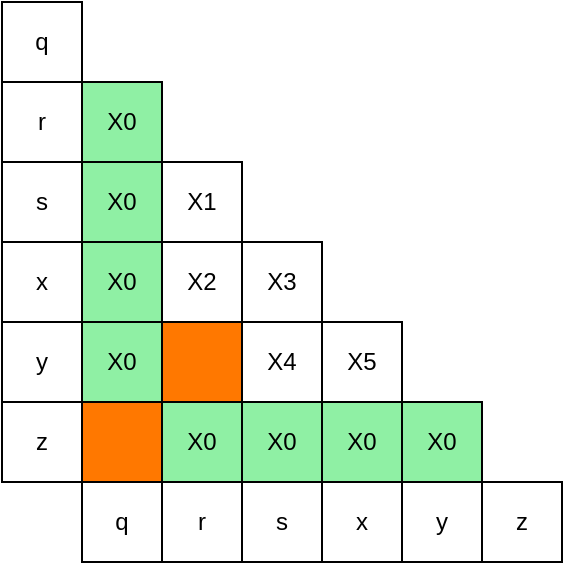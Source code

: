 <mxfile version="22.1.3" type="device">
  <diagram name="Seite-1" id="DV2gFybMHqL50xg0uv3c">
    <mxGraphModel dx="1405" dy="898" grid="1" gridSize="10" guides="1" tooltips="1" connect="1" arrows="1" fold="1" page="1" pageScale="1" pageWidth="827" pageHeight="1169" math="0" shadow="0">
      <root>
        <mxCell id="0" />
        <mxCell id="1" parent="0" />
        <mxCell id="gaEJztT3Mrqc9i1CY80R-1" value="q" style="whiteSpace=wrap;html=1;aspect=fixed;" vertex="1" parent="1">
          <mxGeometry x="320" y="200" width="40" height="40" as="geometry" />
        </mxCell>
        <mxCell id="gaEJztT3Mrqc9i1CY80R-2" value="r" style="whiteSpace=wrap;html=1;aspect=fixed;" vertex="1" parent="1">
          <mxGeometry x="320" y="240" width="40" height="40" as="geometry" />
        </mxCell>
        <mxCell id="gaEJztT3Mrqc9i1CY80R-3" value="s" style="whiteSpace=wrap;html=1;aspect=fixed;" vertex="1" parent="1">
          <mxGeometry x="320" y="280" width="40" height="40" as="geometry" />
        </mxCell>
        <mxCell id="gaEJztT3Mrqc9i1CY80R-4" value="x" style="whiteSpace=wrap;html=1;aspect=fixed;" vertex="1" parent="1">
          <mxGeometry x="320" y="320" width="40" height="40" as="geometry" />
        </mxCell>
        <mxCell id="gaEJztT3Mrqc9i1CY80R-5" value="y" style="whiteSpace=wrap;html=1;aspect=fixed;" vertex="1" parent="1">
          <mxGeometry x="320" y="360" width="40" height="40" as="geometry" />
        </mxCell>
        <mxCell id="gaEJztT3Mrqc9i1CY80R-6" value="z" style="whiteSpace=wrap;html=1;aspect=fixed;" vertex="1" parent="1">
          <mxGeometry x="320" y="400" width="40" height="40" as="geometry" />
        </mxCell>
        <mxCell id="gaEJztT3Mrqc9i1CY80R-7" value="q" style="whiteSpace=wrap;html=1;aspect=fixed;" vertex="1" parent="1">
          <mxGeometry x="360" y="440" width="40" height="40" as="geometry" />
        </mxCell>
        <mxCell id="gaEJztT3Mrqc9i1CY80R-8" value="r" style="whiteSpace=wrap;html=1;aspect=fixed;" vertex="1" parent="1">
          <mxGeometry x="400" y="440" width="40" height="40" as="geometry" />
        </mxCell>
        <mxCell id="gaEJztT3Mrqc9i1CY80R-9" value="s" style="whiteSpace=wrap;html=1;aspect=fixed;" vertex="1" parent="1">
          <mxGeometry x="440" y="440" width="40" height="40" as="geometry" />
        </mxCell>
        <mxCell id="gaEJztT3Mrqc9i1CY80R-10" value="x" style="whiteSpace=wrap;html=1;aspect=fixed;" vertex="1" parent="1">
          <mxGeometry x="480" y="440" width="40" height="40" as="geometry" />
        </mxCell>
        <mxCell id="gaEJztT3Mrqc9i1CY80R-11" value="y" style="whiteSpace=wrap;html=1;aspect=fixed;" vertex="1" parent="1">
          <mxGeometry x="520" y="440" width="40" height="40" as="geometry" />
        </mxCell>
        <mxCell id="gaEJztT3Mrqc9i1CY80R-12" value="z" style="whiteSpace=wrap;html=1;aspect=fixed;" vertex="1" parent="1">
          <mxGeometry x="560" y="440" width="40" height="40" as="geometry" />
        </mxCell>
        <mxCell id="gaEJztT3Mrqc9i1CY80R-14" value="X0" style="whiteSpace=wrap;html=1;aspect=fixed;fillColor=#8ff0a4;" vertex="1" parent="1">
          <mxGeometry x="400" y="400" width="40" height="40" as="geometry" />
        </mxCell>
        <mxCell id="gaEJztT3Mrqc9i1CY80R-15" value="X0" style="whiteSpace=wrap;html=1;aspect=fixed;fillColor=#8ff0a4;" vertex="1" parent="1">
          <mxGeometry x="440" y="400" width="40" height="40" as="geometry" />
        </mxCell>
        <mxCell id="gaEJztT3Mrqc9i1CY80R-16" value="X0" style="whiteSpace=wrap;html=1;aspect=fixed;fillColor=#8ff0a4;" vertex="1" parent="1">
          <mxGeometry x="480" y="400" width="40" height="40" as="geometry" />
        </mxCell>
        <mxCell id="gaEJztT3Mrqc9i1CY80R-17" value="X0" style="whiteSpace=wrap;html=1;aspect=fixed;fillColor=#8ff0a4;" vertex="1" parent="1">
          <mxGeometry x="520" y="400" width="40" height="40" as="geometry" />
        </mxCell>
        <mxCell id="gaEJztT3Mrqc9i1CY80R-18" value="X0" style="whiteSpace=wrap;html=1;aspect=fixed;fillColor=#8ff0a4;" vertex="1" parent="1">
          <mxGeometry x="360" y="360" width="40" height="40" as="geometry" />
        </mxCell>
        <mxCell id="gaEJztT3Mrqc9i1CY80R-20" value="X4" style="whiteSpace=wrap;html=1;aspect=fixed;" vertex="1" parent="1">
          <mxGeometry x="440" y="360" width="40" height="40" as="geometry" />
        </mxCell>
        <mxCell id="gaEJztT3Mrqc9i1CY80R-21" value="X5" style="whiteSpace=wrap;html=1;aspect=fixed;" vertex="1" parent="1">
          <mxGeometry x="480" y="360" width="40" height="40" as="geometry" />
        </mxCell>
        <mxCell id="gaEJztT3Mrqc9i1CY80R-23" value="X0" style="whiteSpace=wrap;html=1;aspect=fixed;fillColor=#8ff0a4;" vertex="1" parent="1">
          <mxGeometry x="360" y="320" width="40" height="40" as="geometry" />
        </mxCell>
        <mxCell id="gaEJztT3Mrqc9i1CY80R-24" value="X2" style="whiteSpace=wrap;html=1;aspect=fixed;" vertex="1" parent="1">
          <mxGeometry x="400" y="320" width="40" height="40" as="geometry" />
        </mxCell>
        <mxCell id="gaEJztT3Mrqc9i1CY80R-25" value="X3" style="whiteSpace=wrap;html=1;aspect=fixed;" vertex="1" parent="1">
          <mxGeometry x="440" y="320" width="40" height="40" as="geometry" />
        </mxCell>
        <mxCell id="gaEJztT3Mrqc9i1CY80R-28" value="X0" style="whiteSpace=wrap;html=1;aspect=fixed;fillColor=#8ff0a4;" vertex="1" parent="1">
          <mxGeometry x="360" y="280" width="40" height="40" as="geometry" />
        </mxCell>
        <mxCell id="gaEJztT3Mrqc9i1CY80R-29" value="X1" style="whiteSpace=wrap;html=1;aspect=fixed;" vertex="1" parent="1">
          <mxGeometry x="400" y="280" width="40" height="40" as="geometry" />
        </mxCell>
        <mxCell id="gaEJztT3Mrqc9i1CY80R-33" value="X0" style="whiteSpace=wrap;html=1;aspect=fixed;fillColor=#8ff0a4;" vertex="1" parent="1">
          <mxGeometry x="360" y="240" width="40" height="40" as="geometry" />
        </mxCell>
        <mxCell id="gaEJztT3Mrqc9i1CY80R-38" value="" style="whiteSpace=wrap;html=1;aspect=fixed;fillColor=#ff7800;" vertex="1" parent="1">
          <mxGeometry x="360" y="400" width="40" height="40" as="geometry" />
        </mxCell>
        <mxCell id="gaEJztT3Mrqc9i1CY80R-40" value="" style="whiteSpace=wrap;html=1;aspect=fixed;fillColor=#ff7800;" vertex="1" parent="1">
          <mxGeometry x="400" y="360" width="40" height="40" as="geometry" />
        </mxCell>
      </root>
    </mxGraphModel>
  </diagram>
</mxfile>
